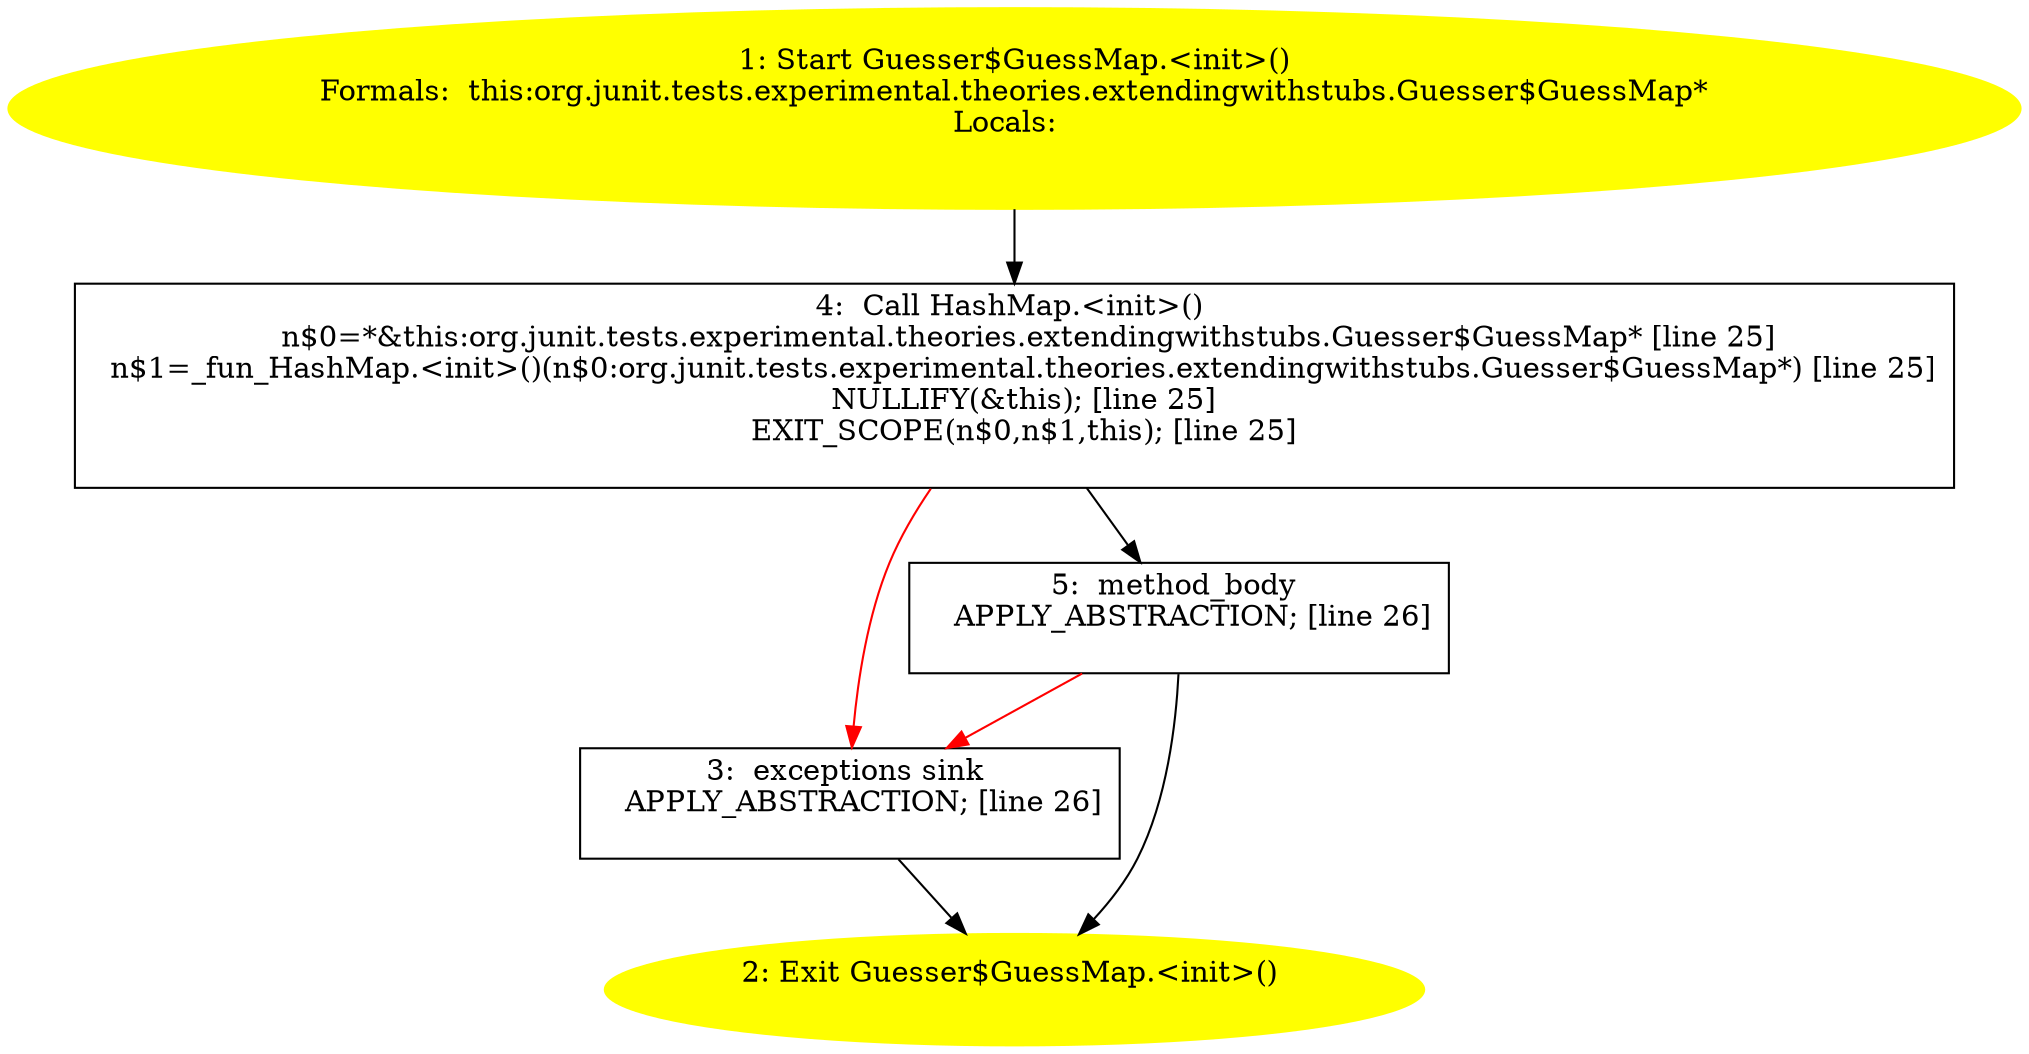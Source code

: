 /* @generated */
digraph cfg {
"org.junit.tests.experimental.theories.extendingwithstubs.Guesser$GuessMap.<init>().e5e7997e3f0415db129eeb2bdde7d0e7_1" [label="1: Start Guesser$GuessMap.<init>()\nFormals:  this:org.junit.tests.experimental.theories.extendingwithstubs.Guesser$GuessMap*\nLocals:  \n  " color=yellow style=filled]
	

	 "org.junit.tests.experimental.theories.extendingwithstubs.Guesser$GuessMap.<init>().e5e7997e3f0415db129eeb2bdde7d0e7_1" -> "org.junit.tests.experimental.theories.extendingwithstubs.Guesser$GuessMap.<init>().e5e7997e3f0415db129eeb2bdde7d0e7_4" ;
"org.junit.tests.experimental.theories.extendingwithstubs.Guesser$GuessMap.<init>().e5e7997e3f0415db129eeb2bdde7d0e7_2" [label="2: Exit Guesser$GuessMap.<init>() \n  " color=yellow style=filled]
	

"org.junit.tests.experimental.theories.extendingwithstubs.Guesser$GuessMap.<init>().e5e7997e3f0415db129eeb2bdde7d0e7_3" [label="3:  exceptions sink \n   APPLY_ABSTRACTION; [line 26]\n " shape="box"]
	

	 "org.junit.tests.experimental.theories.extendingwithstubs.Guesser$GuessMap.<init>().e5e7997e3f0415db129eeb2bdde7d0e7_3" -> "org.junit.tests.experimental.theories.extendingwithstubs.Guesser$GuessMap.<init>().e5e7997e3f0415db129eeb2bdde7d0e7_2" ;
"org.junit.tests.experimental.theories.extendingwithstubs.Guesser$GuessMap.<init>().e5e7997e3f0415db129eeb2bdde7d0e7_4" [label="4:  Call HashMap.<init>() \n   n$0=*&this:org.junit.tests.experimental.theories.extendingwithstubs.Guesser$GuessMap* [line 25]\n  n$1=_fun_HashMap.<init>()(n$0:org.junit.tests.experimental.theories.extendingwithstubs.Guesser$GuessMap*) [line 25]\n  NULLIFY(&this); [line 25]\n  EXIT_SCOPE(n$0,n$1,this); [line 25]\n " shape="box"]
	

	 "org.junit.tests.experimental.theories.extendingwithstubs.Guesser$GuessMap.<init>().e5e7997e3f0415db129eeb2bdde7d0e7_4" -> "org.junit.tests.experimental.theories.extendingwithstubs.Guesser$GuessMap.<init>().e5e7997e3f0415db129eeb2bdde7d0e7_5" ;
	 "org.junit.tests.experimental.theories.extendingwithstubs.Guesser$GuessMap.<init>().e5e7997e3f0415db129eeb2bdde7d0e7_4" -> "org.junit.tests.experimental.theories.extendingwithstubs.Guesser$GuessMap.<init>().e5e7997e3f0415db129eeb2bdde7d0e7_3" [color="red" ];
"org.junit.tests.experimental.theories.extendingwithstubs.Guesser$GuessMap.<init>().e5e7997e3f0415db129eeb2bdde7d0e7_5" [label="5:  method_body \n   APPLY_ABSTRACTION; [line 26]\n " shape="box"]
	

	 "org.junit.tests.experimental.theories.extendingwithstubs.Guesser$GuessMap.<init>().e5e7997e3f0415db129eeb2bdde7d0e7_5" -> "org.junit.tests.experimental.theories.extendingwithstubs.Guesser$GuessMap.<init>().e5e7997e3f0415db129eeb2bdde7d0e7_2" ;
	 "org.junit.tests.experimental.theories.extendingwithstubs.Guesser$GuessMap.<init>().e5e7997e3f0415db129eeb2bdde7d0e7_5" -> "org.junit.tests.experimental.theories.extendingwithstubs.Guesser$GuessMap.<init>().e5e7997e3f0415db129eeb2bdde7d0e7_3" [color="red" ];
}
